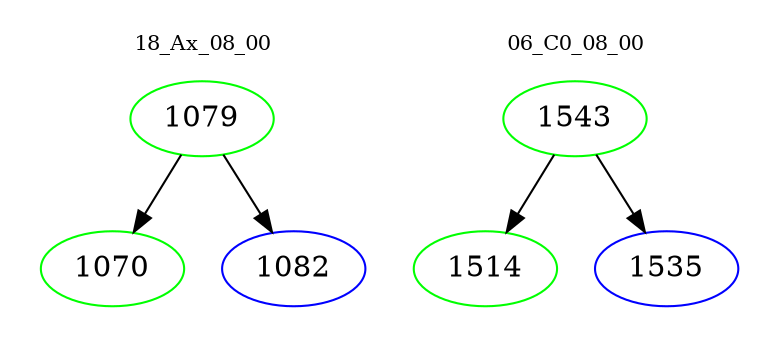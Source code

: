 digraph{
subgraph cluster_0 {
color = white
label = "18_Ax_08_00";
fontsize=10;
T0_1079 [label="1079", color="green"]
T0_1079 -> T0_1070 [color="black"]
T0_1070 [label="1070", color="green"]
T0_1079 -> T0_1082 [color="black"]
T0_1082 [label="1082", color="blue"]
}
subgraph cluster_1 {
color = white
label = "06_C0_08_00";
fontsize=10;
T1_1543 [label="1543", color="green"]
T1_1543 -> T1_1514 [color="black"]
T1_1514 [label="1514", color="green"]
T1_1543 -> T1_1535 [color="black"]
T1_1535 [label="1535", color="blue"]
}
}

